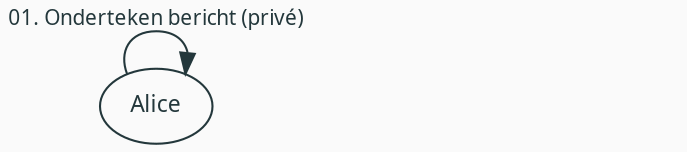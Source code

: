 digraph sign {
    layers="layer_01:layer_02:layer_03";
    layerselect="1";

    graph [bgcolor="#fafafa"];
    rankdir=LR;
    //size="8,5"
    node [shape=ellipse, color="#23373b", fontcolor="#23373b", fontname="Fira Sans light", fontsize="11pt"];
    edge [color="#23373b", fontcolor="#23373b", fontname="Fira Sans light", fontsize="10pt"];
    // Orange: #ec811b Blue: #23373b Grey: #e6e6e6
    Alice -> Alice [layer="all", label="01. Onderteken bericht (privé)"];
    Alice -> Bob [layer="2:3", label="02. Zend bericht"];
    Bob -> Bob [layer="3", label="03. Verifieer handtekening (publiek)"];
}
